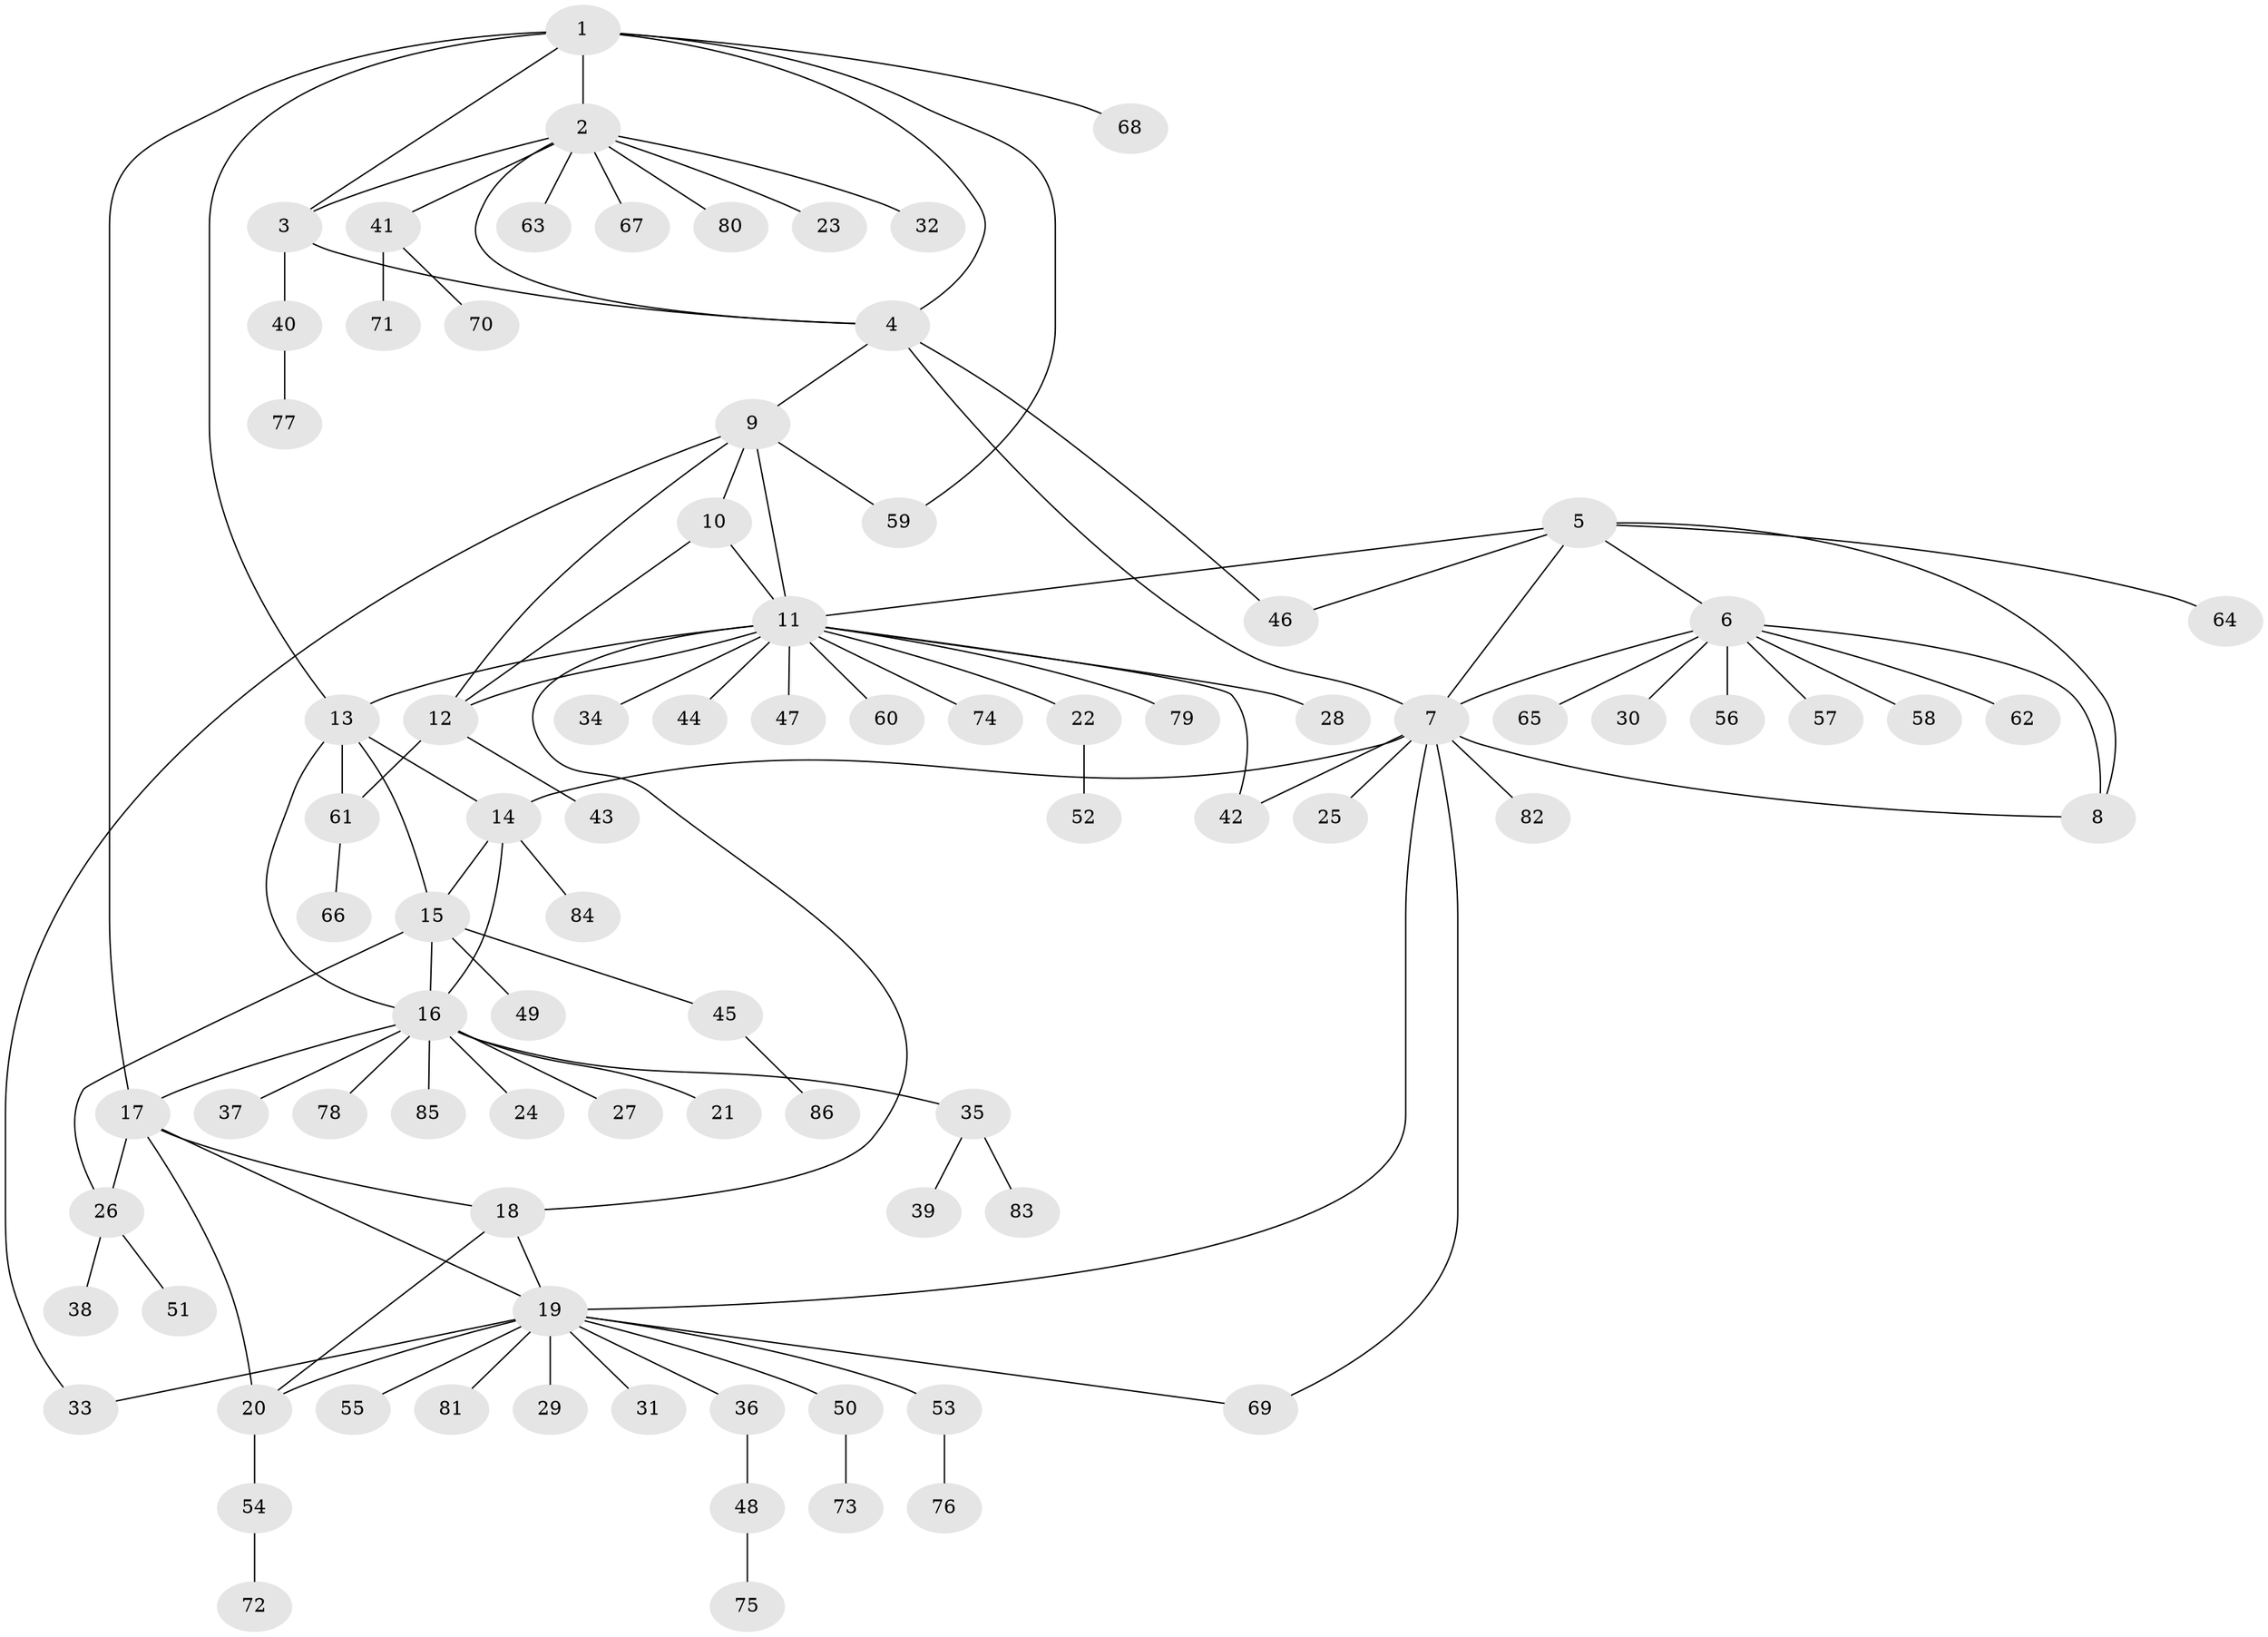 // Generated by graph-tools (version 1.1) at 2025/26/03/09/25 03:26:38]
// undirected, 86 vertices, 113 edges
graph export_dot {
graph [start="1"]
  node [color=gray90,style=filled];
  1;
  2;
  3;
  4;
  5;
  6;
  7;
  8;
  9;
  10;
  11;
  12;
  13;
  14;
  15;
  16;
  17;
  18;
  19;
  20;
  21;
  22;
  23;
  24;
  25;
  26;
  27;
  28;
  29;
  30;
  31;
  32;
  33;
  34;
  35;
  36;
  37;
  38;
  39;
  40;
  41;
  42;
  43;
  44;
  45;
  46;
  47;
  48;
  49;
  50;
  51;
  52;
  53;
  54;
  55;
  56;
  57;
  58;
  59;
  60;
  61;
  62;
  63;
  64;
  65;
  66;
  67;
  68;
  69;
  70;
  71;
  72;
  73;
  74;
  75;
  76;
  77;
  78;
  79;
  80;
  81;
  82;
  83;
  84;
  85;
  86;
  1 -- 2;
  1 -- 3;
  1 -- 4;
  1 -- 13;
  1 -- 17;
  1 -- 59;
  1 -- 68;
  2 -- 3;
  2 -- 4;
  2 -- 23;
  2 -- 32;
  2 -- 41;
  2 -- 63;
  2 -- 67;
  2 -- 80;
  3 -- 4;
  3 -- 40;
  4 -- 7;
  4 -- 9;
  4 -- 46;
  5 -- 6;
  5 -- 7;
  5 -- 8;
  5 -- 11;
  5 -- 46;
  5 -- 64;
  6 -- 7;
  6 -- 8;
  6 -- 30;
  6 -- 56;
  6 -- 57;
  6 -- 58;
  6 -- 62;
  6 -- 65;
  7 -- 8;
  7 -- 14;
  7 -- 19;
  7 -- 25;
  7 -- 42;
  7 -- 69;
  7 -- 82;
  9 -- 10;
  9 -- 11;
  9 -- 12;
  9 -- 33;
  9 -- 59;
  10 -- 11;
  10 -- 12;
  11 -- 12;
  11 -- 13;
  11 -- 18;
  11 -- 22;
  11 -- 28;
  11 -- 34;
  11 -- 42;
  11 -- 44;
  11 -- 47;
  11 -- 60;
  11 -- 74;
  11 -- 79;
  12 -- 43;
  12 -- 61;
  13 -- 14;
  13 -- 15;
  13 -- 16;
  13 -- 61;
  14 -- 15;
  14 -- 16;
  14 -- 84;
  15 -- 16;
  15 -- 26;
  15 -- 45;
  15 -- 49;
  16 -- 17;
  16 -- 21;
  16 -- 24;
  16 -- 27;
  16 -- 35;
  16 -- 37;
  16 -- 78;
  16 -- 85;
  17 -- 18;
  17 -- 19;
  17 -- 20;
  17 -- 26;
  18 -- 19;
  18 -- 20;
  19 -- 20;
  19 -- 29;
  19 -- 31;
  19 -- 33;
  19 -- 36;
  19 -- 50;
  19 -- 53;
  19 -- 55;
  19 -- 69;
  19 -- 81;
  20 -- 54;
  22 -- 52;
  26 -- 38;
  26 -- 51;
  35 -- 39;
  35 -- 83;
  36 -- 48;
  40 -- 77;
  41 -- 70;
  41 -- 71;
  45 -- 86;
  48 -- 75;
  50 -- 73;
  53 -- 76;
  54 -- 72;
  61 -- 66;
}
